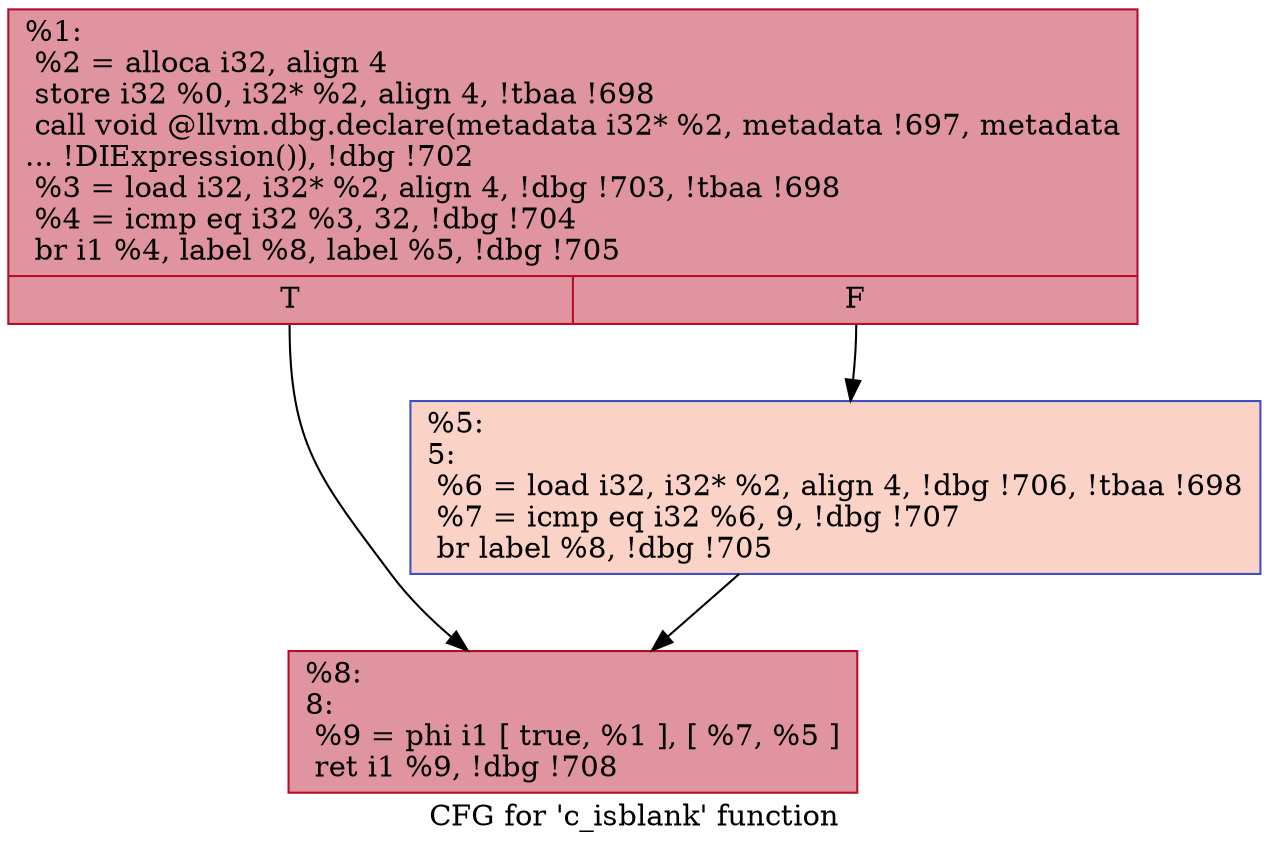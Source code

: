 digraph "CFG for 'c_isblank' function" {
	label="CFG for 'c_isblank' function";

	Node0x1fb1fa0 [shape=record,color="#b70d28ff", style=filled, fillcolor="#b70d2870",label="{%1:\l  %2 = alloca i32, align 4\l  store i32 %0, i32* %2, align 4, !tbaa !698\l  call void @llvm.dbg.declare(metadata i32* %2, metadata !697, metadata\l... !DIExpression()), !dbg !702\l  %3 = load i32, i32* %2, align 4, !dbg !703, !tbaa !698\l  %4 = icmp eq i32 %3, 32, !dbg !704\l  br i1 %4, label %8, label %5, !dbg !705\l|{<s0>T|<s1>F}}"];
	Node0x1fb1fa0:s0 -> Node0x1faf3e0;
	Node0x1fb1fa0:s1 -> Node0x1faf390;
	Node0x1faf390 [shape=record,color="#3d50c3ff", style=filled, fillcolor="#f59c7d70",label="{%5:\l5:                                                \l  %6 = load i32, i32* %2, align 4, !dbg !706, !tbaa !698\l  %7 = icmp eq i32 %6, 9, !dbg !707\l  br label %8, !dbg !705\l}"];
	Node0x1faf390 -> Node0x1faf3e0;
	Node0x1faf3e0 [shape=record,color="#b70d28ff", style=filled, fillcolor="#b70d2870",label="{%8:\l8:                                                \l  %9 = phi i1 [ true, %1 ], [ %7, %5 ]\l  ret i1 %9, !dbg !708\l}"];
}

